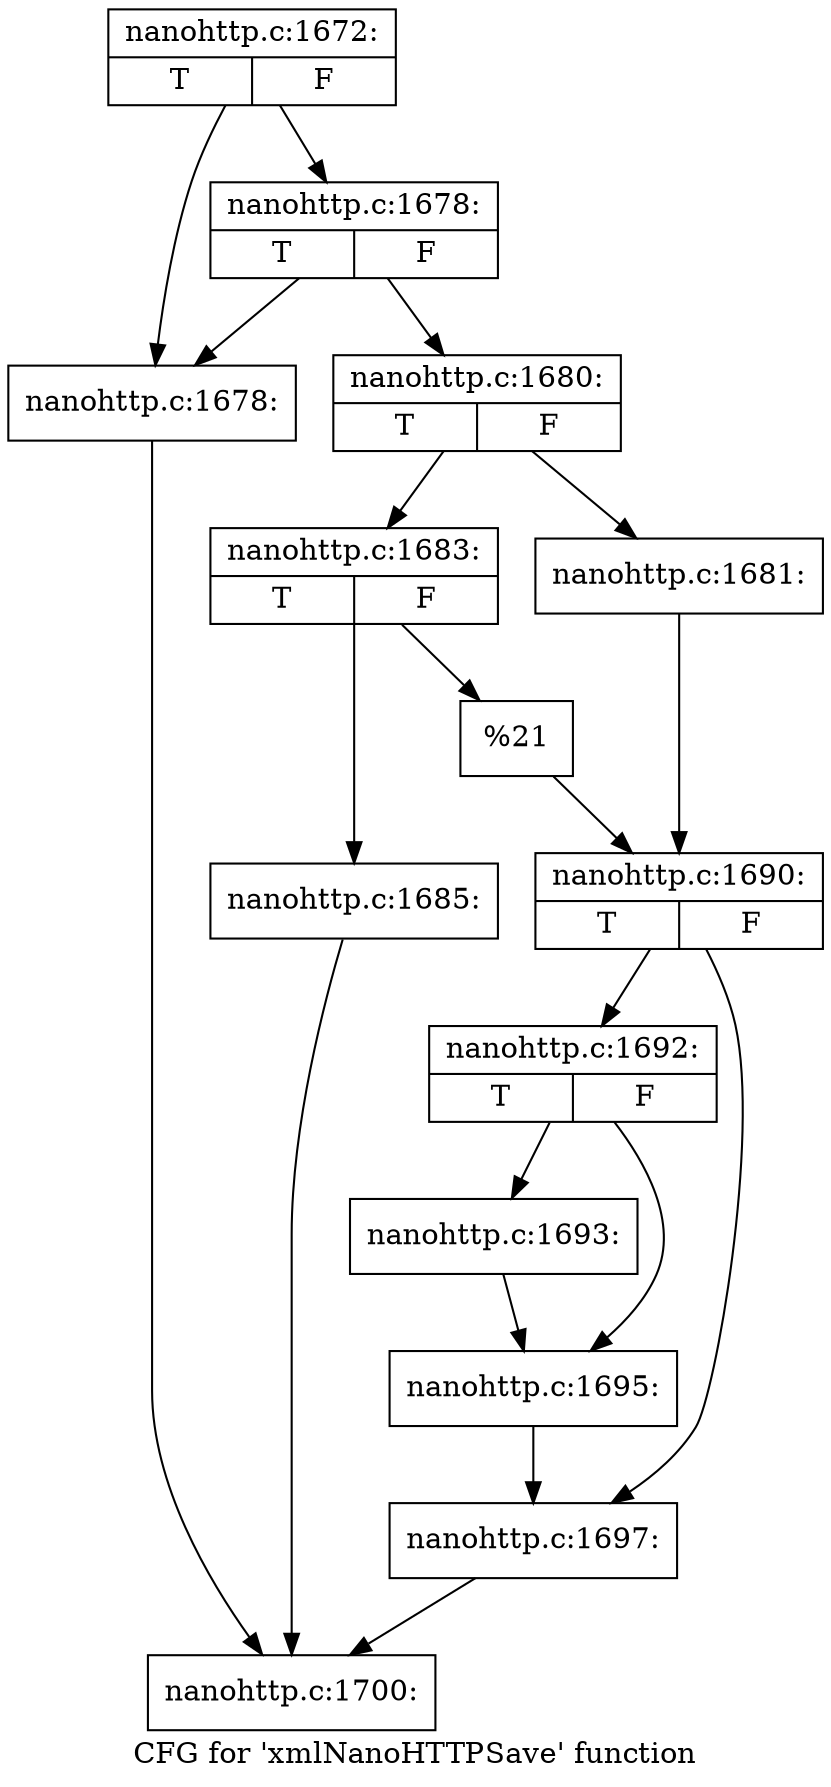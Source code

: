 digraph "CFG for 'xmlNanoHTTPSave' function" {
	label="CFG for 'xmlNanoHTTPSave' function";

	Node0x4427410 [shape=record,label="{nanohttp.c:1672:|{<s0>T|<s1>F}}"];
	Node0x4427410 -> Node0x43f93e0;
	Node0x4427410 -> Node0x43f9480;
	Node0x43f9480 [shape=record,label="{nanohttp.c:1678:|{<s0>T|<s1>F}}"];
	Node0x43f9480 -> Node0x43f93e0;
	Node0x43f9480 -> Node0x43f9430;
	Node0x43f93e0 [shape=record,label="{nanohttp.c:1678:}"];
	Node0x43f93e0 -> Node0x442c630;
	Node0x43f9430 [shape=record,label="{nanohttp.c:1680:|{<s0>T|<s1>F}}"];
	Node0x43f9430 -> Node0x442fe20;
	Node0x43f9430 -> Node0x442fd80;
	Node0x442fd80 [shape=record,label="{nanohttp.c:1681:}"];
	Node0x442fd80 -> Node0x442fdd0;
	Node0x442fe20 [shape=record,label="{nanohttp.c:1683:|{<s0>T|<s1>F}}"];
	Node0x442fe20 -> Node0x44306f0;
	Node0x442fe20 -> Node0x4430740;
	Node0x44306f0 [shape=record,label="{nanohttp.c:1685:}"];
	Node0x44306f0 -> Node0x442c630;
	Node0x4430740 [shape=record,label="{%21}"];
	Node0x4430740 -> Node0x442fdd0;
	Node0x442fdd0 [shape=record,label="{nanohttp.c:1690:|{<s0>T|<s1>F}}"];
	Node0x442fdd0 -> Node0x4431180;
	Node0x442fdd0 -> Node0x44311d0;
	Node0x4431180 [shape=record,label="{nanohttp.c:1692:|{<s0>T|<s1>F}}"];
	Node0x4431180 -> Node0x44022d0;
	Node0x4431180 -> Node0x4402320;
	Node0x44022d0 [shape=record,label="{nanohttp.c:1693:}"];
	Node0x44022d0 -> Node0x4402320;
	Node0x4402320 [shape=record,label="{nanohttp.c:1695:}"];
	Node0x4402320 -> Node0x44311d0;
	Node0x44311d0 [shape=record,label="{nanohttp.c:1697:}"];
	Node0x44311d0 -> Node0x442c630;
	Node0x442c630 [shape=record,label="{nanohttp.c:1700:}"];
}
